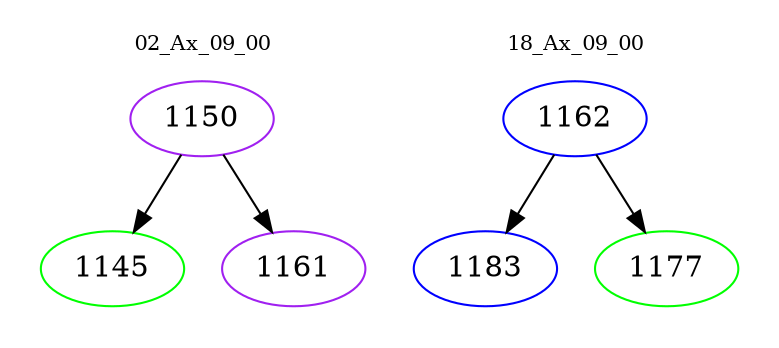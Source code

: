 digraph{
subgraph cluster_0 {
color = white
label = "02_Ax_09_00";
fontsize=10;
T0_1150 [label="1150", color="purple"]
T0_1150 -> T0_1145 [color="black"]
T0_1145 [label="1145", color="green"]
T0_1150 -> T0_1161 [color="black"]
T0_1161 [label="1161", color="purple"]
}
subgraph cluster_1 {
color = white
label = "18_Ax_09_00";
fontsize=10;
T1_1162 [label="1162", color="blue"]
T1_1162 -> T1_1183 [color="black"]
T1_1183 [label="1183", color="blue"]
T1_1162 -> T1_1177 [color="black"]
T1_1177 [label="1177", color="green"]
}
}
